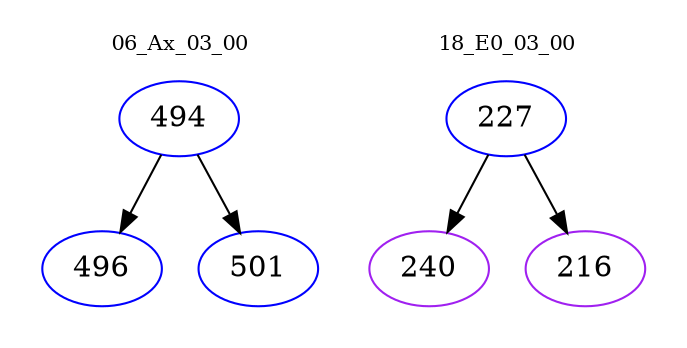 digraph{
subgraph cluster_0 {
color = white
label = "06_Ax_03_00";
fontsize=10;
T0_494 [label="494", color="blue"]
T0_494 -> T0_496 [color="black"]
T0_496 [label="496", color="blue"]
T0_494 -> T0_501 [color="black"]
T0_501 [label="501", color="blue"]
}
subgraph cluster_1 {
color = white
label = "18_E0_03_00";
fontsize=10;
T1_227 [label="227", color="blue"]
T1_227 -> T1_240 [color="black"]
T1_240 [label="240", color="purple"]
T1_227 -> T1_216 [color="black"]
T1_216 [label="216", color="purple"]
}
}
